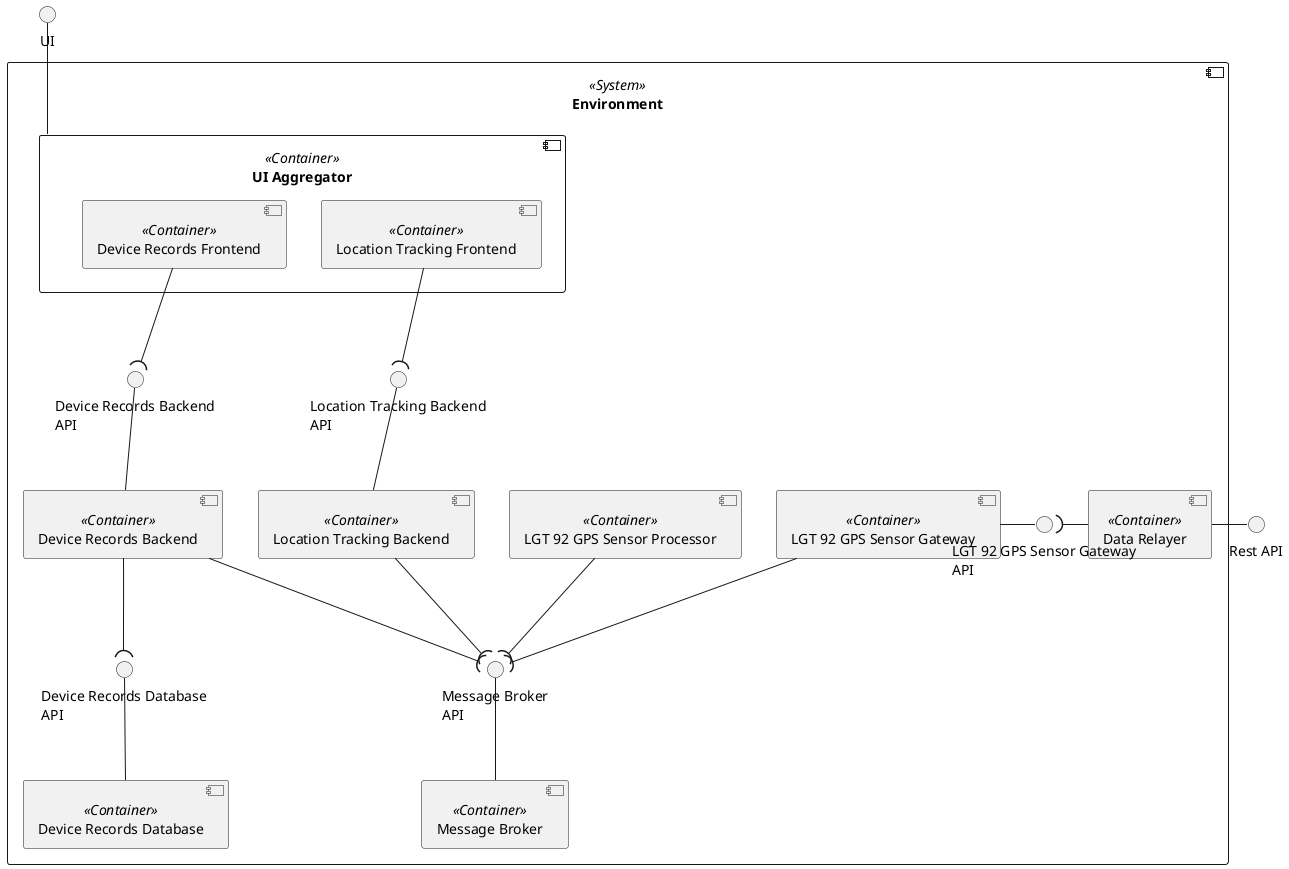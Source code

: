 @startuml logical-view-level2

skinparam Monochrome true
skinparam sequenceMessageAlign center
skinparam Shadowing false
skinparam componentStyle uml2
skinparam packageStyle rectangle

interface "UI" as UI

interface "Rest API" as IN_ENDPOINT

component "Environment" <<System>> {
    component "Message Broker" as MB <<Container>>
    component "Location Tracking Backend" as LTB <<Container>>
    component "Device Records Backend" as DRB <<Container>>
    component "LGT 92 GPS Sensor Processor" as LGT92GPSP <<Container>>
    component "LGT 92 GPS Sensor Gateway" as LGT92GPSG <<Container>>
    component "Data Relayer" as DR <<Container>>
    component "UI Aggregator" as UIAG <<Container>> {
        component "Device Records Frontend" as DRF <<Container>>
        component "Location Tracking Frontend" as LTF <<Container>>
    }
    component "Device Records Database" as DRDB <<Container>>

    interface "Message Broker\nAPI" as MB_API
    interface "Location Tracking Backend\nAPI" as LTB_API
    interface "Device Records Backend\nAPI" as DRB_API
    interface "Device Records Database\nAPI" as DRDB_API
    interface "LGT 92 GPS Sensor Gateway\nAPI" as LGT92GPSG_API

    DRB_API-- DRB
    MB_API -- MB
    DRDB_API -- DRDB
    LTB_API -- LTB
    UI -- UIAG
    LGT92GPSG - LGT92GPSG_API
    DRB --( DRDB_API
    LTF --( LTB_API
    DRF --( DRB_API

    LTB --( MB_API
    DRB --( MB_API
    LGT92GPSG --( MB_API
    LGT92GPSP --( MB_API


    DR - IN_ENDPOINT
    LGT92GPSG_API )- DR

    LGT92GPSP -[hidden] LGT92GPSG
    DRB -[hidden] LGT92GPSP
    DRB -[hidden] LTB
}

@enduml
